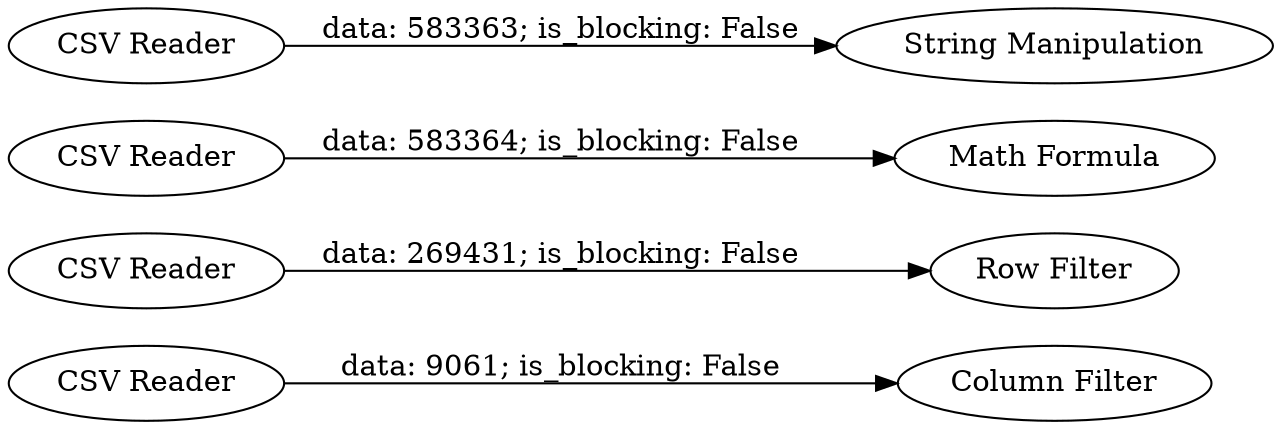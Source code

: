 digraph {
	"-4781984801728849467_7" [label="Column Filter"]
	"-4781984801728849467_6" [label="Row Filter"]
	"-4781984801728849467_9" [label="Math Formula"]
	"-4781984801728849467_3" [label="CSV Reader"]
	"-4781984801728849467_8" [label="String Manipulation"]
	"-4781984801728849467_10" [label="CSV Reader"]
	"-4781984801728849467_1" [label="CSV Reader"]
	"-4781984801728849467_2" [label="CSV Reader"]
	"-4781984801728849467_2" -> "-4781984801728849467_7" [label="data: 9061; is_blocking: False"]
	"-4781984801728849467_3" -> "-4781984801728849467_8" [label="data: 583363; is_blocking: False"]
	"-4781984801728849467_10" -> "-4781984801728849467_9" [label="data: 583364; is_blocking: False"]
	"-4781984801728849467_1" -> "-4781984801728849467_6" [label="data: 269431; is_blocking: False"]
	rankdir=LR
}
